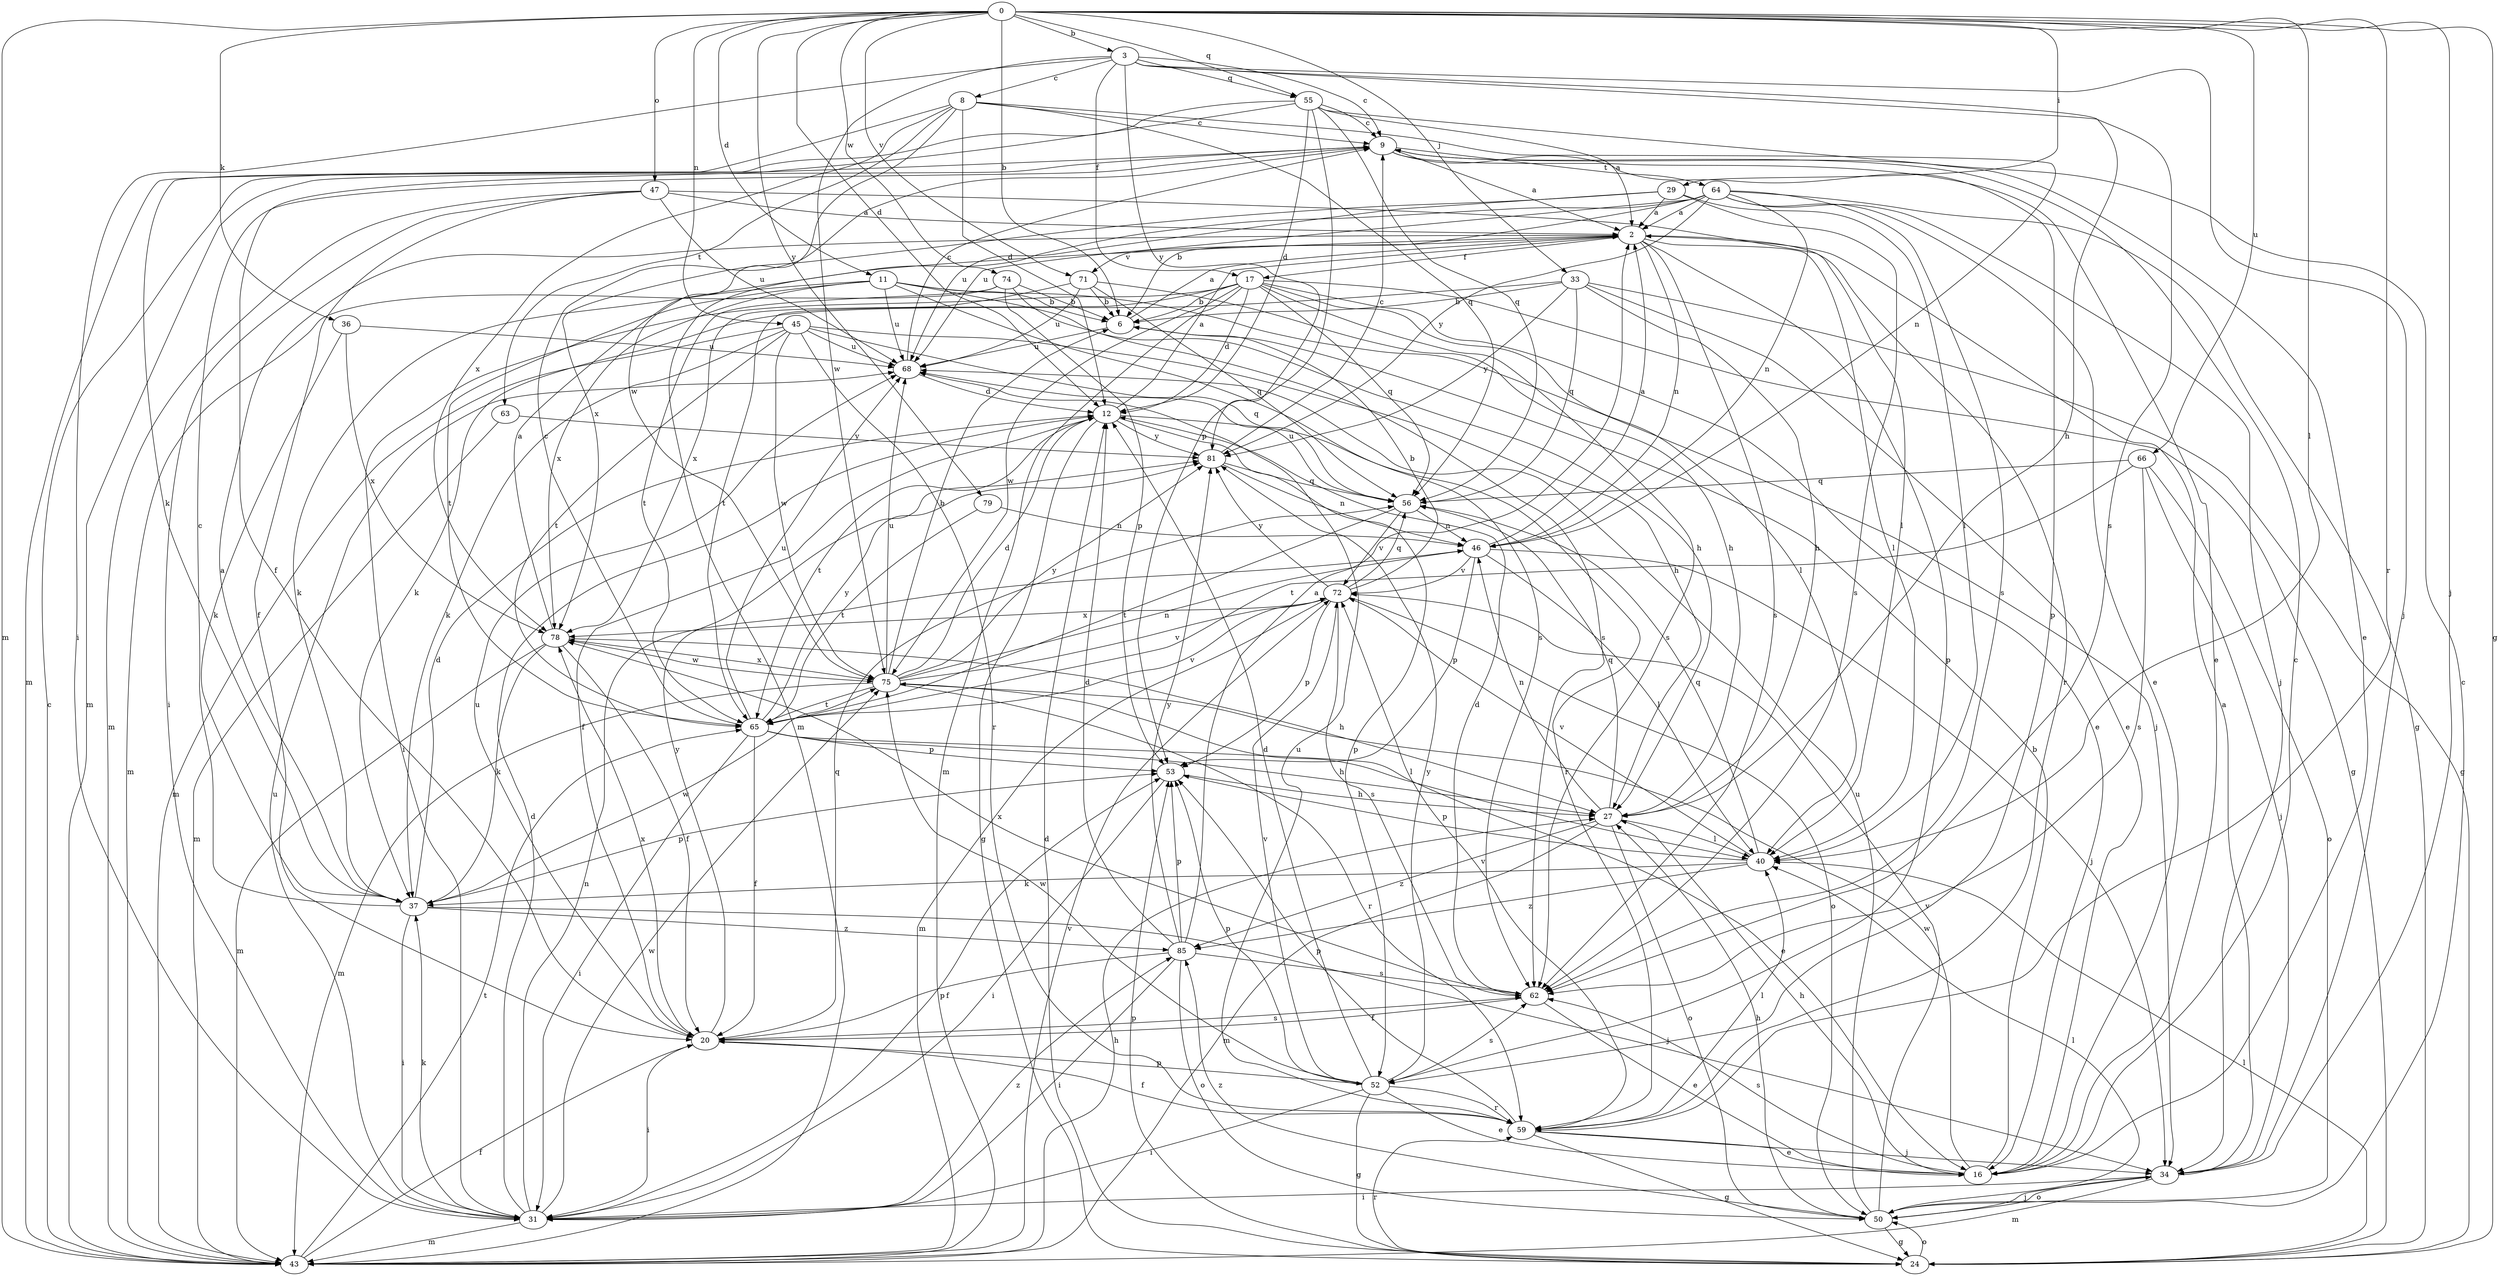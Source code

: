 strict digraph  {
0;
2;
3;
6;
8;
9;
11;
12;
16;
17;
20;
24;
27;
29;
31;
33;
34;
36;
37;
40;
43;
45;
46;
47;
50;
52;
53;
55;
56;
59;
62;
63;
64;
65;
66;
68;
71;
72;
74;
75;
78;
79;
81;
85;
0 -> 3  [label=b];
0 -> 6  [label=b];
0 -> 11  [label=d];
0 -> 12  [label=d];
0 -> 24  [label=g];
0 -> 29  [label=i];
0 -> 33  [label=j];
0 -> 34  [label=j];
0 -> 36  [label=k];
0 -> 40  [label=l];
0 -> 43  [label=m];
0 -> 45  [label=n];
0 -> 47  [label=o];
0 -> 55  [label=q];
0 -> 59  [label=r];
0 -> 66  [label=u];
0 -> 71  [label=v];
0 -> 74  [label=w];
0 -> 79  [label=y];
2 -> 17  [label=f];
2 -> 40  [label=l];
2 -> 46  [label=n];
2 -> 52  [label=p];
2 -> 59  [label=r];
2 -> 62  [label=s];
2 -> 71  [label=v];
3 -> 8  [label=c];
3 -> 9  [label=c];
3 -> 17  [label=f];
3 -> 27  [label=h];
3 -> 31  [label=i];
3 -> 34  [label=j];
3 -> 55  [label=q];
3 -> 62  [label=s];
3 -> 75  [label=w];
3 -> 81  [label=y];
6 -> 2  [label=a];
6 -> 68  [label=u];
8 -> 9  [label=c];
8 -> 12  [label=d];
8 -> 43  [label=m];
8 -> 46  [label=n];
8 -> 56  [label=q];
8 -> 63  [label=t];
8 -> 75  [label=w];
8 -> 78  [label=x];
9 -> 2  [label=a];
9 -> 16  [label=e];
9 -> 43  [label=m];
9 -> 52  [label=p];
9 -> 64  [label=t];
11 -> 6  [label=b];
11 -> 27  [label=h];
11 -> 34  [label=j];
11 -> 37  [label=k];
11 -> 62  [label=s];
11 -> 65  [label=t];
11 -> 68  [label=u];
11 -> 78  [label=x];
12 -> 2  [label=a];
12 -> 20  [label=f];
12 -> 24  [label=g];
12 -> 52  [label=p];
12 -> 59  [label=r];
12 -> 65  [label=t];
12 -> 81  [label=y];
16 -> 6  [label=b];
16 -> 9  [label=c];
16 -> 27  [label=h];
16 -> 62  [label=s];
16 -> 75  [label=w];
17 -> 6  [label=b];
17 -> 12  [label=d];
17 -> 16  [label=e];
17 -> 24  [label=g];
17 -> 31  [label=i];
17 -> 40  [label=l];
17 -> 43  [label=m];
17 -> 56  [label=q];
17 -> 62  [label=s];
17 -> 65  [label=t];
17 -> 75  [label=w];
20 -> 31  [label=i];
20 -> 52  [label=p];
20 -> 56  [label=q];
20 -> 62  [label=s];
20 -> 68  [label=u];
20 -> 78  [label=x];
20 -> 81  [label=y];
24 -> 12  [label=d];
24 -> 40  [label=l];
24 -> 50  [label=o];
24 -> 53  [label=p];
24 -> 59  [label=r];
27 -> 40  [label=l];
27 -> 43  [label=m];
27 -> 46  [label=n];
27 -> 50  [label=o];
27 -> 56  [label=q];
27 -> 85  [label=z];
29 -> 2  [label=a];
29 -> 40  [label=l];
29 -> 62  [label=s];
29 -> 68  [label=u];
29 -> 78  [label=x];
31 -> 12  [label=d];
31 -> 37  [label=k];
31 -> 43  [label=m];
31 -> 46  [label=n];
31 -> 53  [label=p];
31 -> 68  [label=u];
31 -> 75  [label=w];
31 -> 85  [label=z];
33 -> 6  [label=b];
33 -> 16  [label=e];
33 -> 24  [label=g];
33 -> 27  [label=h];
33 -> 37  [label=k];
33 -> 56  [label=q];
33 -> 81  [label=y];
34 -> 2  [label=a];
34 -> 31  [label=i];
34 -> 43  [label=m];
34 -> 50  [label=o];
36 -> 37  [label=k];
36 -> 68  [label=u];
36 -> 78  [label=x];
37 -> 2  [label=a];
37 -> 9  [label=c];
37 -> 12  [label=d];
37 -> 31  [label=i];
37 -> 34  [label=j];
37 -> 53  [label=p];
37 -> 75  [label=w];
37 -> 85  [label=z];
40 -> 37  [label=k];
40 -> 53  [label=p];
40 -> 56  [label=q];
40 -> 72  [label=v];
40 -> 85  [label=z];
43 -> 9  [label=c];
43 -> 20  [label=f];
43 -> 27  [label=h];
43 -> 65  [label=t];
43 -> 72  [label=v];
45 -> 27  [label=h];
45 -> 37  [label=k];
45 -> 43  [label=m];
45 -> 56  [label=q];
45 -> 59  [label=r];
45 -> 65  [label=t];
45 -> 68  [label=u];
45 -> 75  [label=w];
46 -> 2  [label=a];
46 -> 34  [label=j];
46 -> 40  [label=l];
46 -> 53  [label=p];
46 -> 72  [label=v];
47 -> 2  [label=a];
47 -> 20  [label=f];
47 -> 31  [label=i];
47 -> 40  [label=l];
47 -> 43  [label=m];
47 -> 68  [label=u];
50 -> 9  [label=c];
50 -> 24  [label=g];
50 -> 27  [label=h];
50 -> 34  [label=j];
50 -> 40  [label=l];
50 -> 68  [label=u];
50 -> 72  [label=v];
50 -> 85  [label=z];
52 -> 12  [label=d];
52 -> 16  [label=e];
52 -> 24  [label=g];
52 -> 31  [label=i];
52 -> 53  [label=p];
52 -> 59  [label=r];
52 -> 62  [label=s];
52 -> 72  [label=v];
52 -> 75  [label=w];
52 -> 81  [label=y];
53 -> 27  [label=h];
53 -> 31  [label=i];
55 -> 2  [label=a];
55 -> 9  [label=c];
55 -> 12  [label=d];
55 -> 16  [label=e];
55 -> 20  [label=f];
55 -> 37  [label=k];
55 -> 53  [label=p];
55 -> 56  [label=q];
56 -> 46  [label=n];
56 -> 65  [label=t];
56 -> 68  [label=u];
56 -> 72  [label=v];
59 -> 16  [label=e];
59 -> 20  [label=f];
59 -> 24  [label=g];
59 -> 34  [label=j];
59 -> 40  [label=l];
59 -> 53  [label=p];
59 -> 68  [label=u];
59 -> 72  [label=v];
62 -> 12  [label=d];
62 -> 16  [label=e];
62 -> 20  [label=f];
62 -> 78  [label=x];
63 -> 43  [label=m];
63 -> 81  [label=y];
64 -> 2  [label=a];
64 -> 6  [label=b];
64 -> 16  [label=e];
64 -> 24  [label=g];
64 -> 34  [label=j];
64 -> 43  [label=m];
64 -> 46  [label=n];
64 -> 62  [label=s];
64 -> 68  [label=u];
64 -> 81  [label=y];
65 -> 9  [label=c];
65 -> 16  [label=e];
65 -> 20  [label=f];
65 -> 27  [label=h];
65 -> 31  [label=i];
65 -> 53  [label=p];
65 -> 68  [label=u];
65 -> 72  [label=v];
65 -> 81  [label=y];
66 -> 34  [label=j];
66 -> 50  [label=o];
66 -> 56  [label=q];
66 -> 62  [label=s];
66 -> 65  [label=t];
68 -> 9  [label=c];
68 -> 12  [label=d];
71 -> 6  [label=b];
71 -> 27  [label=h];
71 -> 56  [label=q];
71 -> 68  [label=u];
71 -> 78  [label=x];
72 -> 6  [label=b];
72 -> 43  [label=m];
72 -> 50  [label=o];
72 -> 53  [label=p];
72 -> 56  [label=q];
72 -> 62  [label=s];
72 -> 78  [label=x];
72 -> 81  [label=y];
74 -> 6  [label=b];
74 -> 43  [label=m];
74 -> 53  [label=p];
74 -> 62  [label=s];
74 -> 65  [label=t];
75 -> 6  [label=b];
75 -> 12  [label=d];
75 -> 40  [label=l];
75 -> 43  [label=m];
75 -> 46  [label=n];
75 -> 59  [label=r];
75 -> 65  [label=t];
75 -> 68  [label=u];
75 -> 72  [label=v];
75 -> 78  [label=x];
75 -> 81  [label=y];
78 -> 2  [label=a];
78 -> 20  [label=f];
78 -> 27  [label=h];
78 -> 37  [label=k];
78 -> 43  [label=m];
78 -> 75  [label=w];
79 -> 46  [label=n];
79 -> 65  [label=t];
81 -> 9  [label=c];
81 -> 46  [label=n];
81 -> 56  [label=q];
85 -> 2  [label=a];
85 -> 12  [label=d];
85 -> 20  [label=f];
85 -> 31  [label=i];
85 -> 50  [label=o];
85 -> 53  [label=p];
85 -> 62  [label=s];
85 -> 81  [label=y];
}
